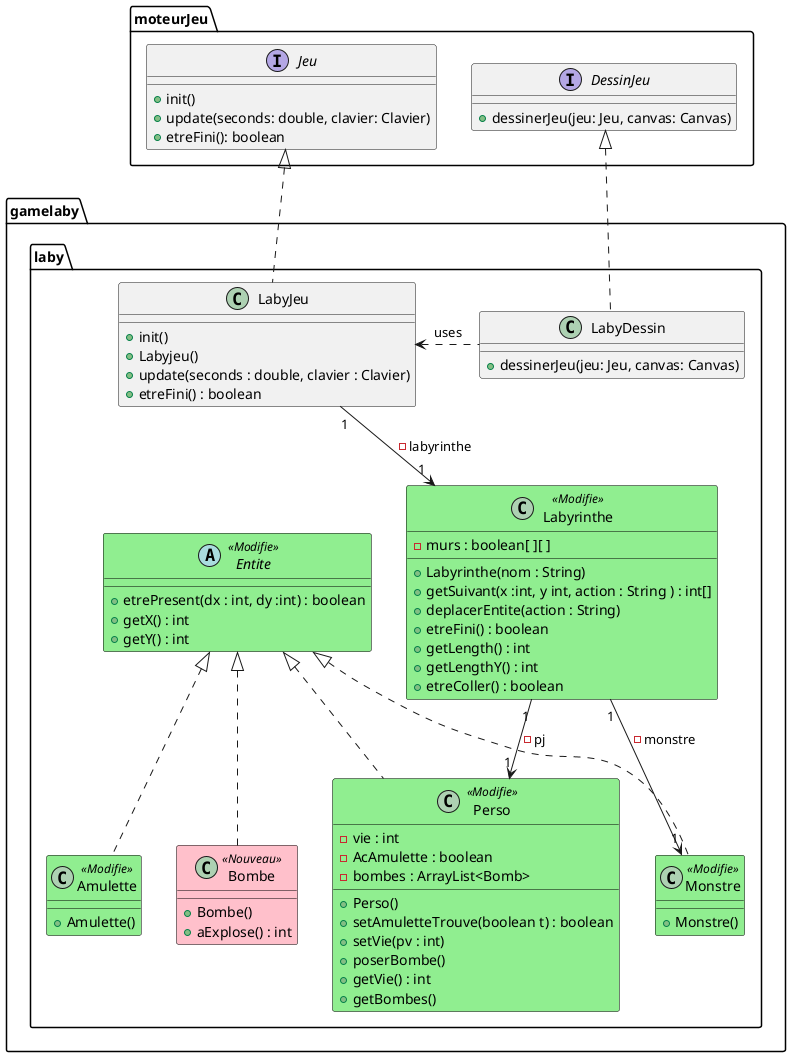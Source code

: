 @startuml
skinparam class{
    backgroundColor<<Nouveau>> Pink
    borderColor<<Nouveau>>  Black
    backgroundColor<<Modifie>> LightGreen
    borderColor<<Modifie>>  Black
}
package moteurJeu{
interface Jeu{
+ init()
+ update(seconds: double, clavier: Clavier)
+ etreFini(): boolean
}


interface DessinJeu {
+ dessinerJeu(jeu: Jeu, canvas: Canvas)
}
}
package gamelaby.laby{
    class LabyDessin{
        + dessinerJeu(jeu: Jeu, canvas: Canvas)
    }

DessinJeu <|.. LabyDessin
    class LabyJeu{
        +init()
        +Labyjeu()
        +update(seconds : double, clavier : Clavier)
        +etreFini() : boolean
        }

Jeu <|.. LabyJeu

    class Labyrinthe <<Modifie>>{
        -murs : boolean[ ][ ]
        +Labyrinthe(nom : String)
        +getSuivant(x :int, y int, action : String ) : int[]
        +deplacerEntite(action : String)
        +etreFini() : boolean
        +getLength() : int
        +getLengthY() : int
        +etreColler() : boolean


    }
LabyJeu "1" --> "1" Labyrinthe : -labyrinthe
    abstract class Entite <<Modifie>> {
        +etrePresent(dx : int, dy :int) : boolean
        + getX() : int
        + getY() : int



    }
    class Perso <<Modifie>>{
    -vie : int
    -AcAmulette : boolean
    -bombes : ArrayList<Bomb>
    +Perso()
    +setAmuletteTrouve(boolean t) : boolean
    +setVie(pv : int)
    +poserBombe()
    +getVie() : int
    +getBombes()





    }
    class Monstre <<Modifie>>{


    +Monstre()

    }
    class Amulette<<Modifie>>{


        +Amulette()

    }
    class Bombe<<Nouveau>>{


            +Bombe()
            +aExplose() : int

        }


Entite <|.. Amulette
 Entite <|.. Perso
 Entite <|.. Monstre
 Entite <|.. Bombe
 Labyrinthe "1" --> "1" Perso : -pj
 Labyrinthe "1" --> "1" Monstre : -monstre
 LabyJeu <. LabyDessin:uses
    }



@enduml